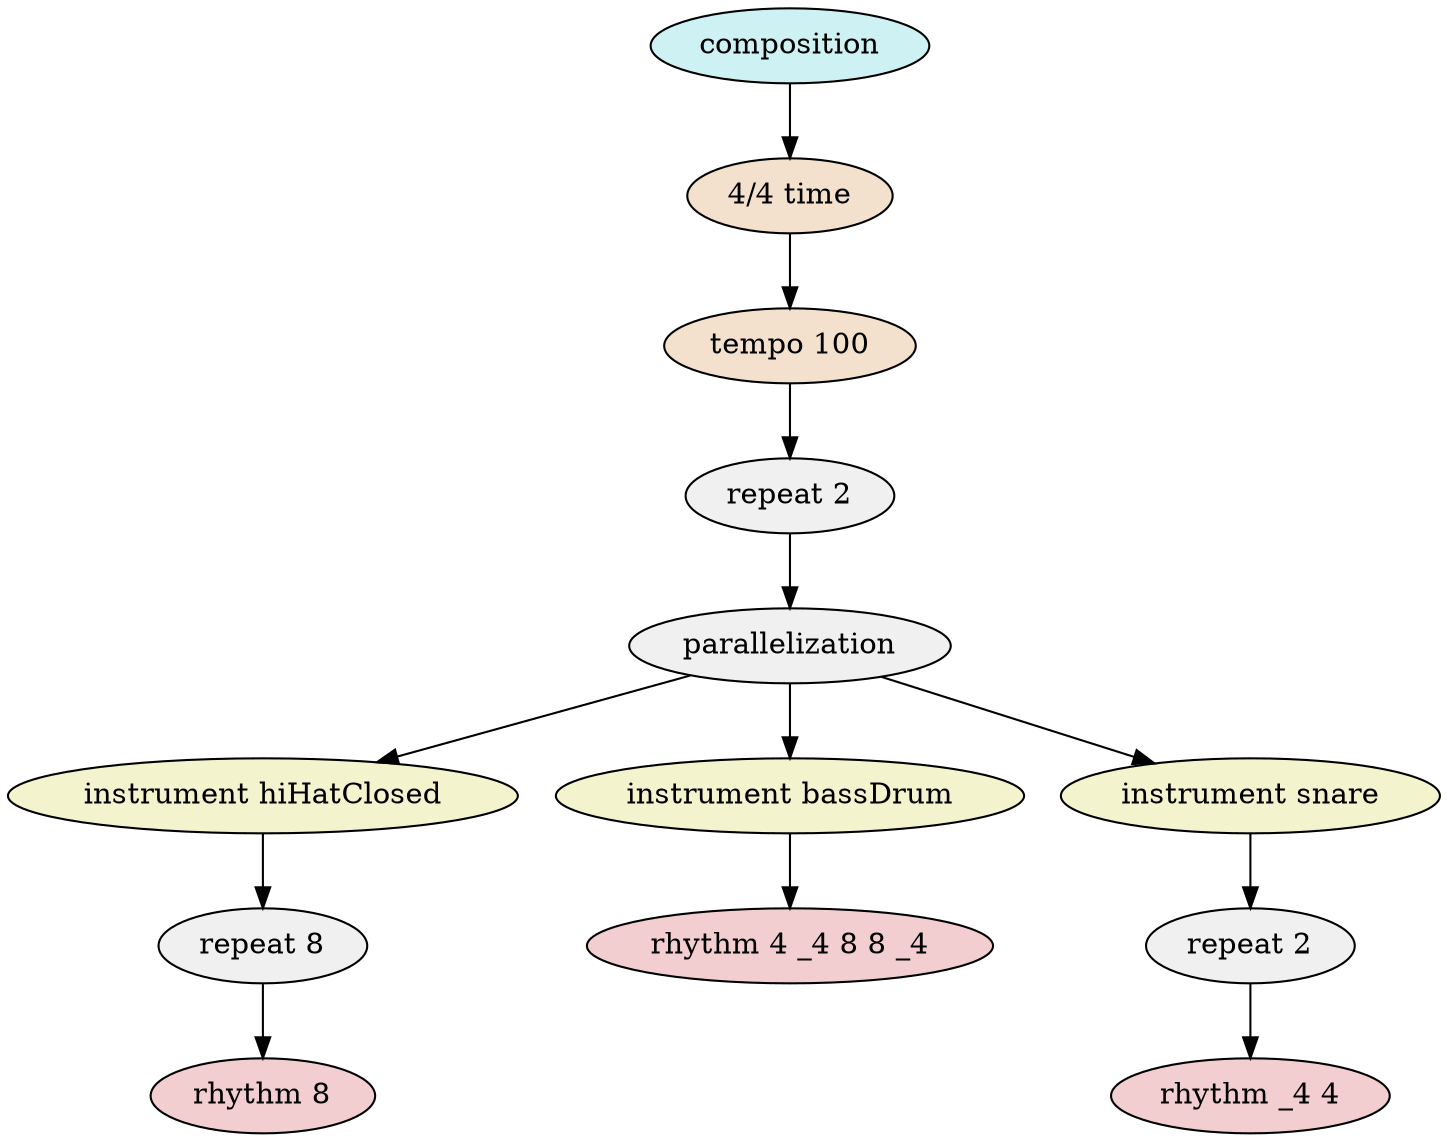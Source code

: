 digraph compositionModel {
    graph [ordering="out"];
    n0 [fillcolor="#cef2f3",style="filled",label="composition"];
    n1 [fillcolor="#f3e1ce",style="filled",label="4/4 time"];
    n0 -> n1;
    n2 [fillcolor="#f3e1ce",style="filled",label="tempo 100"];
    n1 -> n2;
    n3 [fillcolor="#f0f0f0",style="filled",label="repeat 2"];
    n2 -> n3;
    n4 [fillcolor="#f0f0f0",style="filled",label="parallelization"];
    n3 -> n4;
    n5 [fillcolor="#f3f3ce",style="filled",label="instrument hiHatClosed"];
    n4 -> n5;
    n6 [fillcolor="#f0f0f0",style="filled",label="repeat 8"];
    n5 -> n6;
    n7 [fillcolor="#f3ced0",style="filled",label="rhythm 8"];
    n6 -> n7;
    n8 [fillcolor="#f3f3ce",style="filled",label="instrument bassDrum"];
    n4 -> n8;
    n9 [fillcolor="#f3ced0",style="filled",label="rhythm 4 _4 8 8 _4"];
    n8 -> n9;
    n10 [fillcolor="#f3f3ce",style="filled",label="instrument snare"];
    n4 -> n10;
    n11 [fillcolor="#f0f0f0",style="filled",label="repeat 2"];
    n10 -> n11;
    n12 [fillcolor="#f3ced0",style="filled",label="rhythm _4 4"];
    n11 -> n12;
}